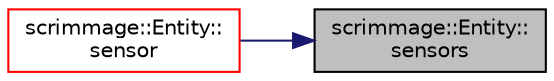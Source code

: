digraph "scrimmage::Entity::sensors"
{
 // LATEX_PDF_SIZE
  edge [fontname="Helvetica",fontsize="10",labelfontname="Helvetica",labelfontsize="10"];
  node [fontname="Helvetica",fontsize="10",shape=record];
  rankdir="RL";
  Node1 [label="scrimmage::Entity::\lsensors",height=0.2,width=0.4,color="black", fillcolor="grey75", style="filled", fontcolor="black",tooltip=" "];
  Node1 -> Node2 [dir="back",color="midnightblue",fontsize="10",style="solid",fontname="Helvetica"];
  Node2 [label="scrimmage::Entity::\lsensor",height=0.2,width=0.4,color="red", fillcolor="white", style="filled",URL="$classscrimmage_1_1Entity.html#aaf19d3313ee50a1e15b21a6552ad370a",tooltip=" "];
}
